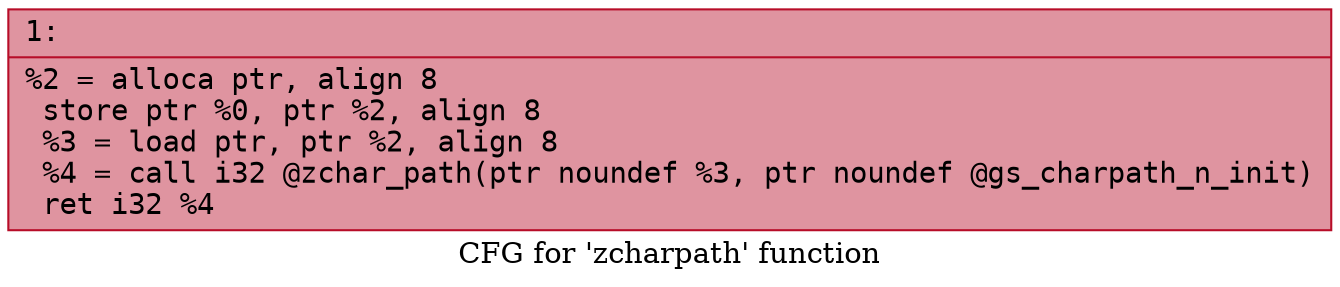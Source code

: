 digraph "CFG for 'zcharpath' function" {
	label="CFG for 'zcharpath' function";

	Node0x600003fb3840 [shape=record,color="#b70d28ff", style=filled, fillcolor="#b70d2870" fontname="Courier",label="{1:\l|  %2 = alloca ptr, align 8\l  store ptr %0, ptr %2, align 8\l  %3 = load ptr, ptr %2, align 8\l  %4 = call i32 @zchar_path(ptr noundef %3, ptr noundef @gs_charpath_n_init)\l  ret i32 %4\l}"];
}
